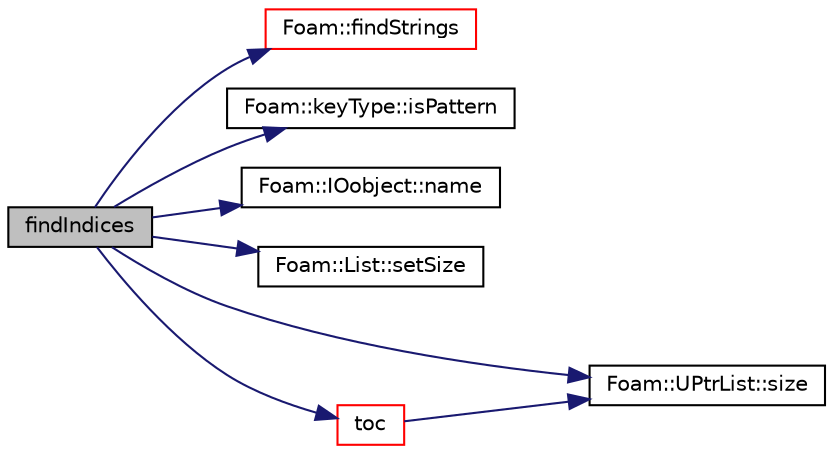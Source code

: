 digraph "findIndices"
{
  bgcolor="transparent";
  edge [fontname="Helvetica",fontsize="10",labelfontname="Helvetica",labelfontsize="10"];
  node [fontname="Helvetica",fontsize="10",shape=record];
  rankdir="LR";
  Node125 [label="findIndices",height=0.2,width=0.4,color="black", fillcolor="grey75", style="filled", fontcolor="black"];
  Node125 -> Node126 [color="midnightblue",fontsize="10",style="solid",fontname="Helvetica"];
  Node126 [label="Foam::findStrings",height=0.2,width=0.4,color="red",URL="$a21851.html#a24d78dbd0055269ca2a05f27a1edebff",tooltip="Return true if string matches one of the regular expressions. "];
  Node125 -> Node143 [color="midnightblue",fontsize="10",style="solid",fontname="Helvetica"];
  Node143 [label="Foam::keyType::isPattern",height=0.2,width=0.4,color="black",URL="$a29545.html#a04a0151af2fb802822ddc826de05dace",tooltip="Should be treated as a match rather than a literal string. "];
  Node125 -> Node177 [color="midnightblue",fontsize="10",style="solid",fontname="Helvetica"];
  Node177 [label="Foam::IOobject::name",height=0.2,width=0.4,color="black",URL="$a27249.html#acc80e00a8ac919288fb55bd14cc88bf6",tooltip="Return name. "];
  Node125 -> Node175 [color="midnightblue",fontsize="10",style="solid",fontname="Helvetica"];
  Node175 [label="Foam::List::setSize",height=0.2,width=0.4,color="black",URL="$a26833.html#aedb985ffeaf1bdbfeccc2a8730405703",tooltip="Reset size of List. "];
  Node125 -> Node178 [color="midnightblue",fontsize="10",style="solid",fontname="Helvetica"];
  Node178 [label="Foam::UPtrList::size",height=0.2,width=0.4,color="black",URL="$a27101.html#a47b3bf30da1eb3ab8076b5fbe00e0494",tooltip="Return the number of elements in the UPtrList. "];
  Node125 -> Node179 [color="midnightblue",fontsize="10",style="solid",fontname="Helvetica"];
  Node179 [label="toc",height=0.2,width=0.4,color="red",URL="$a26145.html#adcaf1538d9b6dbeb843d6832814de549",tooltip="Return the table of contents (list of all keywords) "];
  Node179 -> Node178 [color="midnightblue",fontsize="10",style="solid",fontname="Helvetica"];
}
